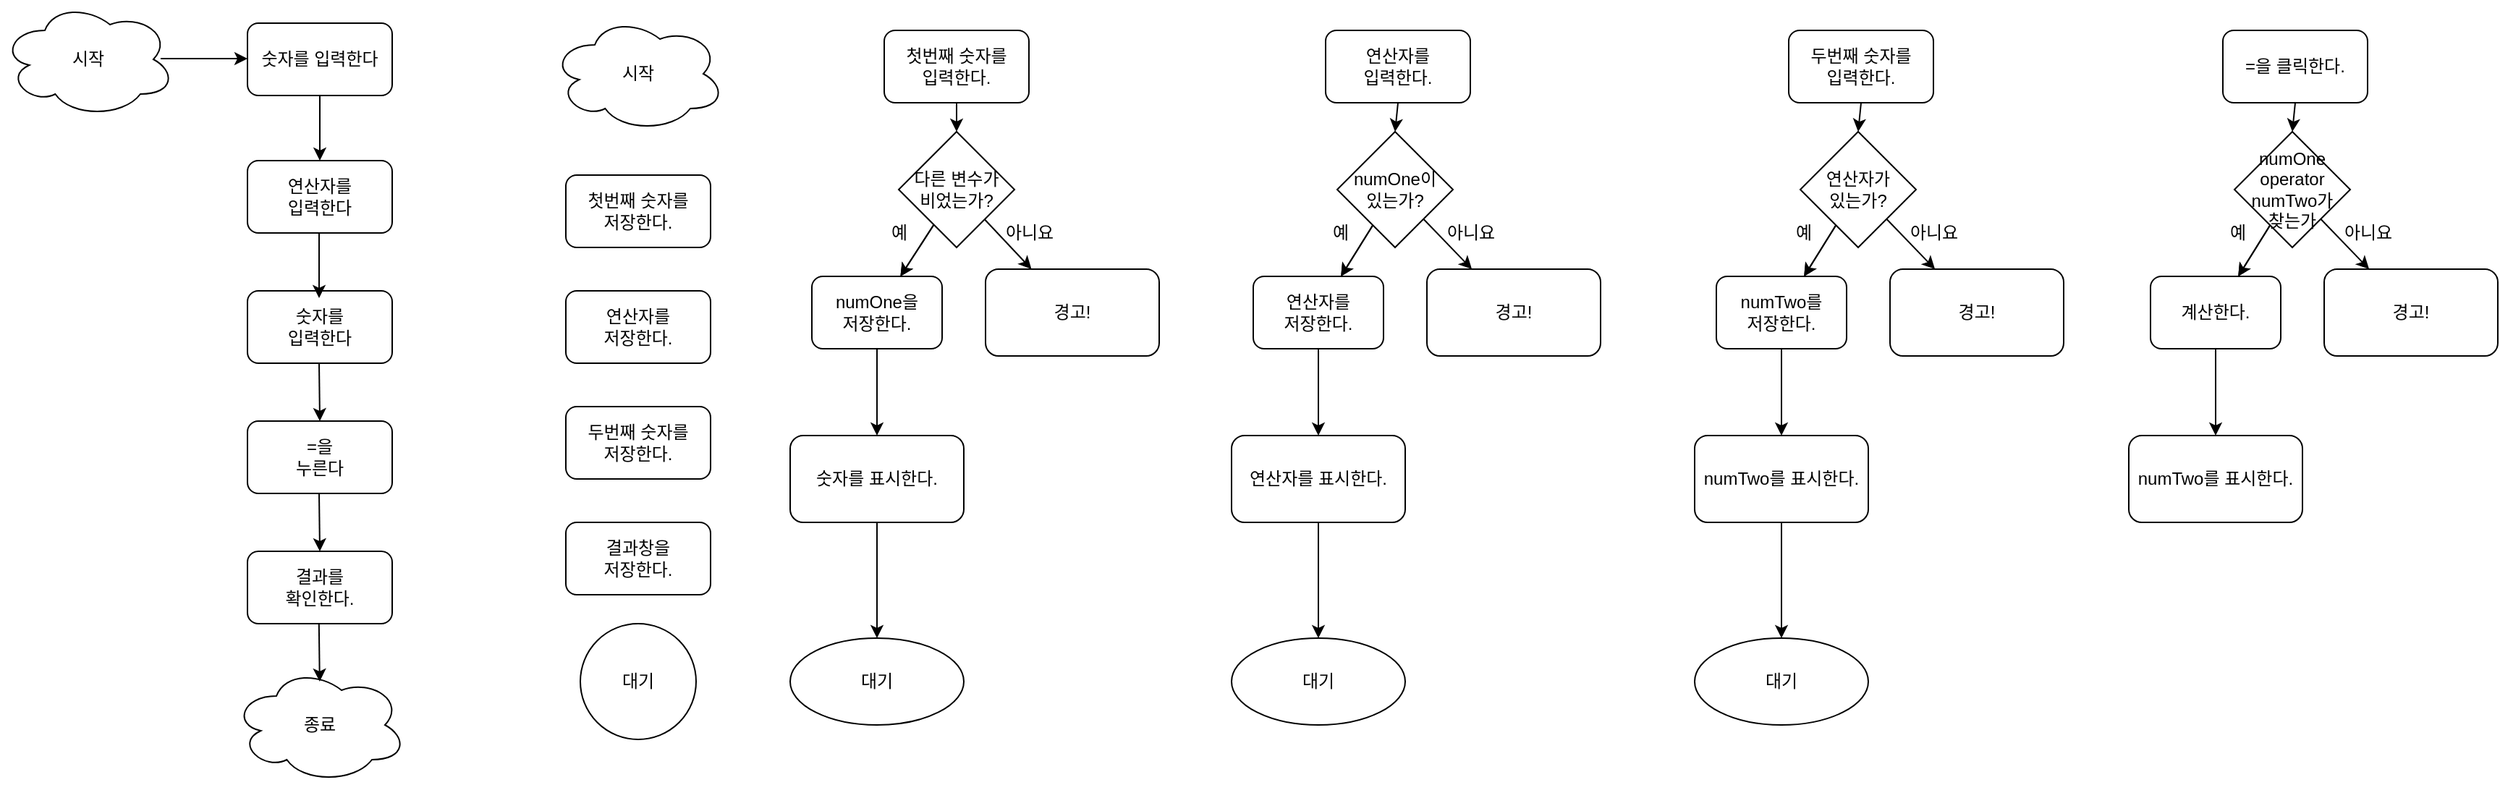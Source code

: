 <mxfile>
    <diagram id="-UuVcLtEokh9mUfcoZl9" name="페이지-1">
        <mxGraphModel dx="866" dy="667" grid="1" gridSize="10" guides="1" tooltips="1" connect="1" arrows="1" fold="1" page="1" pageScale="1" pageWidth="827" pageHeight="1169" math="0" shadow="0">
            <root>
                <mxCell id="0"/>
                <mxCell id="1" parent="0"/>
                <mxCell id="2" value="시작" style="ellipse;shape=cloud;whiteSpace=wrap;html=1;" parent="1" vertex="1">
                    <mxGeometry x="50" y="20" width="120" height="80" as="geometry"/>
                </mxCell>
                <mxCell id="3" value="" style="endArrow=classic;html=1;rounded=0;" parent="1" edge="1">
                    <mxGeometry width="50" height="50" relative="1" as="geometry">
                        <mxPoint x="160.0" y="59.5" as="sourcePoint"/>
                        <mxPoint x="220.0" y="59.5" as="targetPoint"/>
                    </mxGeometry>
                </mxCell>
                <mxCell id="4" value="숫자를 입력한다" style="rounded=1;whiteSpace=wrap;html=1;" parent="1" vertex="1">
                    <mxGeometry x="220" y="35" width="100" height="50" as="geometry"/>
                </mxCell>
                <mxCell id="5" value="연산자를 &lt;br&gt;입력한다" style="rounded=1;whiteSpace=wrap;html=1;" parent="1" vertex="1">
                    <mxGeometry x="220" y="130" width="100" height="50" as="geometry"/>
                </mxCell>
                <mxCell id="6" value="" style="endArrow=classic;html=1;rounded=0;entryX=0.5;entryY=0;entryDx=0;entryDy=0;exitX=0.5;exitY=1;exitDx=0;exitDy=0;" parent="1" source="4" target="5" edge="1">
                    <mxGeometry width="50" height="50" relative="1" as="geometry">
                        <mxPoint x="270" y="90" as="sourcePoint"/>
                        <mxPoint x="269.5" y="130" as="targetPoint"/>
                    </mxGeometry>
                </mxCell>
                <mxCell id="7" value="숫자를&lt;br&gt;입력한다" style="rounded=1;whiteSpace=wrap;html=1;" parent="1" vertex="1">
                    <mxGeometry x="220" y="220" width="100" height="50" as="geometry"/>
                </mxCell>
                <mxCell id="8" value="" style="endArrow=classic;html=1;rounded=0;entryX=0.5;entryY=0;entryDx=0;entryDy=0;exitX=0.5;exitY=1;exitDx=0;exitDy=0;" parent="1" edge="1">
                    <mxGeometry width="50" height="50" relative="1" as="geometry">
                        <mxPoint x="269.5" y="180" as="sourcePoint"/>
                        <mxPoint x="269.5" y="225" as="targetPoint"/>
                    </mxGeometry>
                </mxCell>
                <mxCell id="9" value="" style="endArrow=classic;html=1;rounded=0;entryX=0.5;entryY=0;entryDx=0;entryDy=0;exitX=0.5;exitY=1;exitDx=0;exitDy=0;" parent="1" target="10" edge="1">
                    <mxGeometry width="50" height="50" relative="1" as="geometry">
                        <mxPoint x="269.5" y="270" as="sourcePoint"/>
                        <mxPoint x="269.5" y="315" as="targetPoint"/>
                    </mxGeometry>
                </mxCell>
                <mxCell id="10" value="=을&lt;br&gt;누른다" style="rounded=1;whiteSpace=wrap;html=1;" parent="1" vertex="1">
                    <mxGeometry x="220" y="310" width="100" height="50" as="geometry"/>
                </mxCell>
                <mxCell id="11" value="" style="endArrow=classic;html=1;rounded=0;entryX=0.5;entryY=0;entryDx=0;entryDy=0;exitX=0.5;exitY=1;exitDx=0;exitDy=0;" parent="1" edge="1">
                    <mxGeometry width="50" height="50" relative="1" as="geometry">
                        <mxPoint x="269.5" y="360" as="sourcePoint"/>
                        <mxPoint x="270.0" y="400" as="targetPoint"/>
                    </mxGeometry>
                </mxCell>
                <mxCell id="12" value="결과를&lt;br&gt;확인한다." style="rounded=1;whiteSpace=wrap;html=1;" parent="1" vertex="1">
                    <mxGeometry x="220" y="400" width="100" height="50" as="geometry"/>
                </mxCell>
                <mxCell id="13" value="종료" style="ellipse;shape=cloud;whiteSpace=wrap;html=1;" parent="1" vertex="1">
                    <mxGeometry x="210" y="480" width="120" height="80" as="geometry"/>
                </mxCell>
                <mxCell id="14" value="" style="endArrow=classic;html=1;rounded=0;entryX=0.5;entryY=0;entryDx=0;entryDy=0;exitX=0.5;exitY=1;exitDx=0;exitDy=0;" parent="1" edge="1">
                    <mxGeometry width="50" height="50" relative="1" as="geometry">
                        <mxPoint x="269.41" y="450" as="sourcePoint"/>
                        <mxPoint x="269.91" y="490" as="targetPoint"/>
                    </mxGeometry>
                </mxCell>
                <mxCell id="15" value="시작" style="ellipse;shape=cloud;whiteSpace=wrap;html=1;" parent="1" vertex="1">
                    <mxGeometry x="430" y="30" width="120" height="80" as="geometry"/>
                </mxCell>
                <mxCell id="16" value="첫번째 숫자를&lt;br&gt;저장한다." style="rounded=1;whiteSpace=wrap;html=1;" parent="1" vertex="1">
                    <mxGeometry x="440" y="140" width="100" height="50" as="geometry"/>
                </mxCell>
                <mxCell id="18" value="연산자를&lt;br&gt;저장한다.&lt;span style=&quot;color: rgba(0 , 0 , 0 , 0) ; font-family: monospace ; font-size: 0px&quot;&gt;%3CmxGraphModel%3E%3Croot%3E%3CmxCell%20id%3D%220%22%2F%3E%3CmxCell%20id%3D%221%22%20parent%3D%220%22%2F%3E%3CmxCell%20id%3D%222%22%20value%3D%22%EC%B2%AB%EB%B2%88%EC%A7%B8%20%EC%88%AB%EC%9E%90%EB%A5%BC%26lt%3Bbr%26gt%3B%EC%A0%80%EC%9E%A5%ED%95%9C%EB%8B%A4.%22%20style%3D%22rounded%3D1%3BwhiteSpace%3Dwrap%3Bhtml%3D1%3B%22%20vertex%3D%221%22%20parent%3D%221%22%3E%3CmxGeometry%20x%3D%22490%22%20y%3D%22140%22%20width%3D%22100%22%20height%3D%2250%22%20as%3D%22geometry%22%2F%3E%3C%2FmxCell%3E%3C%2Froot%3E%3C%2FmxGraphModel%3E&lt;/span&gt;" style="rounded=1;whiteSpace=wrap;html=1;" parent="1" vertex="1">
                    <mxGeometry x="440" y="220" width="100" height="50" as="geometry"/>
                </mxCell>
                <mxCell id="19" value="두번째 숫자를&lt;br&gt;저장한다." style="rounded=1;whiteSpace=wrap;html=1;" parent="1" vertex="1">
                    <mxGeometry x="440" y="300" width="100" height="50" as="geometry"/>
                </mxCell>
                <mxCell id="20" value="결과창을&lt;br&gt;저장한다." style="rounded=1;whiteSpace=wrap;html=1;" parent="1" vertex="1">
                    <mxGeometry x="440" y="380" width="100" height="50" as="geometry"/>
                </mxCell>
                <mxCell id="22" value="대기" style="ellipse;whiteSpace=wrap;html=1;aspect=fixed;" parent="1" vertex="1">
                    <mxGeometry x="450" y="450" width="80" height="80" as="geometry"/>
                </mxCell>
                <mxCell id="57" style="edgeStyle=none;html=1;exitX=0.5;exitY=1;exitDx=0;exitDy=0;entryX=0.5;entryY=0;entryDx=0;entryDy=0;" parent="1" source="24" target="25" edge="1">
                    <mxGeometry relative="1" as="geometry"/>
                </mxCell>
                <mxCell id="24" value="첫번째 숫자를&lt;br&gt;입력한다." style="rounded=1;whiteSpace=wrap;html=1;" parent="1" vertex="1">
                    <mxGeometry x="660" y="40" width="100" height="50" as="geometry"/>
                </mxCell>
                <mxCell id="30" value="" style="edgeStyle=none;html=1;" parent="1" source="25" target="29" edge="1">
                    <mxGeometry relative="1" as="geometry"/>
                </mxCell>
                <mxCell id="32" value="" style="edgeStyle=none;html=1;" parent="1" source="25" target="29" edge="1">
                    <mxGeometry relative="1" as="geometry"/>
                </mxCell>
                <mxCell id="34" value="" style="edgeStyle=none;html=1;" parent="1" source="25" target="33" edge="1">
                    <mxGeometry relative="1" as="geometry"/>
                </mxCell>
                <mxCell id="25" value="다른 변수가&lt;br&gt;비었는가?" style="rhombus;whiteSpace=wrap;html=1;" parent="1" vertex="1">
                    <mxGeometry x="670" y="110" width="80" height="80" as="geometry"/>
                </mxCell>
                <mxCell id="37" value="" style="edgeStyle=none;html=1;" parent="1" source="29" target="36" edge="1">
                    <mxGeometry relative="1" as="geometry"/>
                </mxCell>
                <mxCell id="29" value="numOne을&lt;br&gt;저장한다." style="rounded=1;whiteSpace=wrap;html=1;" parent="1" vertex="1">
                    <mxGeometry x="610" y="210" width="90" height="50" as="geometry"/>
                </mxCell>
                <mxCell id="31" value="예" style="text;html=1;align=center;verticalAlign=middle;resizable=0;points=[];autosize=1;strokeColor=none;fillColor=none;" parent="1" vertex="1">
                    <mxGeometry x="655" y="170" width="30" height="20" as="geometry"/>
                </mxCell>
                <mxCell id="33" value="경고!" style="rounded=1;whiteSpace=wrap;html=1;" parent="1" vertex="1">
                    <mxGeometry x="730" y="205" width="120" height="60" as="geometry"/>
                </mxCell>
                <mxCell id="35" value="아니요" style="text;html=1;align=center;verticalAlign=middle;resizable=0;points=[];autosize=1;strokeColor=none;fillColor=none;" parent="1" vertex="1">
                    <mxGeometry x="735" y="170" width="50" height="20" as="geometry"/>
                </mxCell>
                <mxCell id="39" value="" style="edgeStyle=none;html=1;" parent="1" source="36" target="38" edge="1">
                    <mxGeometry relative="1" as="geometry"/>
                </mxCell>
                <mxCell id="36" value="숫자를 표시한다." style="rounded=1;whiteSpace=wrap;html=1;" parent="1" vertex="1">
                    <mxGeometry x="595" y="320" width="120" height="60" as="geometry"/>
                </mxCell>
                <mxCell id="38" value="대기" style="ellipse;whiteSpace=wrap;html=1;rounded=1;" parent="1" vertex="1">
                    <mxGeometry x="595" y="460" width="120" height="60" as="geometry"/>
                </mxCell>
                <mxCell id="56" style="edgeStyle=none;html=1;exitX=0.5;exitY=1;exitDx=0;exitDy=0;entryX=0.5;entryY=0;entryDx=0;entryDy=0;" parent="1" source="43" target="47" edge="1">
                    <mxGeometry relative="1" as="geometry"/>
                </mxCell>
                <mxCell id="43" value="연산자를 &lt;br&gt;입력한다." style="rounded=1;whiteSpace=wrap;html=1;" parent="1" vertex="1">
                    <mxGeometry x="965" y="40" width="100" height="50" as="geometry"/>
                </mxCell>
                <mxCell id="44" value="" style="edgeStyle=none;html=1;" parent="1" source="47" target="49" edge="1">
                    <mxGeometry relative="1" as="geometry"/>
                </mxCell>
                <mxCell id="45" value="" style="edgeStyle=none;html=1;" parent="1" source="47" target="49" edge="1">
                    <mxGeometry relative="1" as="geometry"/>
                </mxCell>
                <mxCell id="46" value="" style="edgeStyle=none;html=1;" parent="1" source="47" target="51" edge="1">
                    <mxGeometry relative="1" as="geometry"/>
                </mxCell>
                <mxCell id="47" value="numOne이&lt;br&gt;있는가?" style="rhombus;whiteSpace=wrap;html=1;" parent="1" vertex="1">
                    <mxGeometry x="973" y="110" width="80" height="80" as="geometry"/>
                </mxCell>
                <mxCell id="48" value="" style="edgeStyle=none;html=1;" parent="1" source="49" target="54" edge="1">
                    <mxGeometry relative="1" as="geometry"/>
                </mxCell>
                <mxCell id="49" value="연산자를&lt;br&gt;저장한다." style="rounded=1;whiteSpace=wrap;html=1;" parent="1" vertex="1">
                    <mxGeometry x="915" y="210" width="90" height="50" as="geometry"/>
                </mxCell>
                <mxCell id="50" value="예" style="text;html=1;align=center;verticalAlign=middle;resizable=0;points=[];autosize=1;strokeColor=none;fillColor=none;" parent="1" vertex="1">
                    <mxGeometry x="960" y="170" width="30" height="20" as="geometry"/>
                </mxCell>
                <mxCell id="51" value="경고!" style="rounded=1;whiteSpace=wrap;html=1;" parent="1" vertex="1">
                    <mxGeometry x="1035" y="205" width="120" height="60" as="geometry"/>
                </mxCell>
                <mxCell id="52" value="아니요" style="text;html=1;align=center;verticalAlign=middle;resizable=0;points=[];autosize=1;strokeColor=none;fillColor=none;" parent="1" vertex="1">
                    <mxGeometry x="1040" y="170" width="50" height="20" as="geometry"/>
                </mxCell>
                <mxCell id="53" value="" style="edgeStyle=none;html=1;" parent="1" source="54" target="55" edge="1">
                    <mxGeometry relative="1" as="geometry"/>
                </mxCell>
                <mxCell id="54" value="연산자를 표시한다." style="rounded=1;whiteSpace=wrap;html=1;" parent="1" vertex="1">
                    <mxGeometry x="900" y="320" width="120" height="60" as="geometry"/>
                </mxCell>
                <mxCell id="55" value="대기" style="ellipse;whiteSpace=wrap;html=1;rounded=1;" parent="1" vertex="1">
                    <mxGeometry x="900" y="460" width="120" height="60" as="geometry"/>
                </mxCell>
                <mxCell id="59" style="edgeStyle=none;html=1;exitX=0.5;exitY=1;exitDx=0;exitDy=0;entryX=0.5;entryY=0;entryDx=0;entryDy=0;" parent="1" source="60" target="64" edge="1">
                    <mxGeometry relative="1" as="geometry"/>
                </mxCell>
                <mxCell id="60" value="두번째 숫자를&lt;br&gt;입력한다." style="rounded=1;whiteSpace=wrap;html=1;" parent="1" vertex="1">
                    <mxGeometry x="1285" y="40" width="100" height="50" as="geometry"/>
                </mxCell>
                <mxCell id="61" value="" style="edgeStyle=none;html=1;" parent="1" source="64" target="66" edge="1">
                    <mxGeometry relative="1" as="geometry"/>
                </mxCell>
                <mxCell id="62" value="" style="edgeStyle=none;html=1;" parent="1" source="64" target="66" edge="1">
                    <mxGeometry relative="1" as="geometry"/>
                </mxCell>
                <mxCell id="63" value="" style="edgeStyle=none;html=1;" parent="1" source="64" target="68" edge="1">
                    <mxGeometry relative="1" as="geometry"/>
                </mxCell>
                <mxCell id="64" value="연산자가&lt;br&gt;있는가?" style="rhombus;whiteSpace=wrap;html=1;" parent="1" vertex="1">
                    <mxGeometry x="1293" y="110" width="80" height="80" as="geometry"/>
                </mxCell>
                <mxCell id="65" value="" style="edgeStyle=none;html=1;" parent="1" source="66" target="71" edge="1">
                    <mxGeometry relative="1" as="geometry"/>
                </mxCell>
                <mxCell id="66" value="numTwo를&lt;br&gt;저장한다." style="rounded=1;whiteSpace=wrap;html=1;" parent="1" vertex="1">
                    <mxGeometry x="1235" y="210" width="90" height="50" as="geometry"/>
                </mxCell>
                <mxCell id="67" value="예" style="text;html=1;align=center;verticalAlign=middle;resizable=0;points=[];autosize=1;strokeColor=none;fillColor=none;" parent="1" vertex="1">
                    <mxGeometry x="1280" y="170" width="30" height="20" as="geometry"/>
                </mxCell>
                <mxCell id="68" value="경고!" style="rounded=1;whiteSpace=wrap;html=1;" parent="1" vertex="1">
                    <mxGeometry x="1355" y="205" width="120" height="60" as="geometry"/>
                </mxCell>
                <mxCell id="69" value="아니요" style="text;html=1;align=center;verticalAlign=middle;resizable=0;points=[];autosize=1;strokeColor=none;fillColor=none;" parent="1" vertex="1">
                    <mxGeometry x="1360" y="170" width="50" height="20" as="geometry"/>
                </mxCell>
                <mxCell id="70" value="" style="edgeStyle=none;html=1;" parent="1" source="71" target="72" edge="1">
                    <mxGeometry relative="1" as="geometry"/>
                </mxCell>
                <mxCell id="71" value="numTwo를 표시한다." style="rounded=1;whiteSpace=wrap;html=1;" parent="1" vertex="1">
                    <mxGeometry x="1220" y="320" width="120" height="60" as="geometry"/>
                </mxCell>
                <mxCell id="72" value="대기" style="ellipse;whiteSpace=wrap;html=1;rounded=1;" parent="1" vertex="1">
                    <mxGeometry x="1220" y="460" width="120" height="60" as="geometry"/>
                </mxCell>
                <mxCell id="73" style="edgeStyle=none;html=1;exitX=0.5;exitY=1;exitDx=0;exitDy=0;entryX=0.5;entryY=0;entryDx=0;entryDy=0;" edge="1" parent="1" source="74" target="78">
                    <mxGeometry relative="1" as="geometry"/>
                </mxCell>
                <mxCell id="74" value="=을 클릭한다." style="rounded=1;whiteSpace=wrap;html=1;" vertex="1" parent="1">
                    <mxGeometry x="1585" y="40" width="100" height="50" as="geometry"/>
                </mxCell>
                <mxCell id="75" value="" style="edgeStyle=none;html=1;" edge="1" parent="1" source="78" target="80">
                    <mxGeometry relative="1" as="geometry"/>
                </mxCell>
                <mxCell id="76" value="" style="edgeStyle=none;html=1;" edge="1" parent="1" source="78" target="80">
                    <mxGeometry relative="1" as="geometry"/>
                </mxCell>
                <mxCell id="77" value="" style="edgeStyle=none;html=1;" edge="1" parent="1" source="78" target="82">
                    <mxGeometry relative="1" as="geometry"/>
                </mxCell>
                <mxCell id="78" value="numOne&lt;br&gt;operator&lt;br&gt;numTwo가&lt;br&gt;찾는가" style="rhombus;whiteSpace=wrap;html=1;" vertex="1" parent="1">
                    <mxGeometry x="1593" y="110" width="80" height="80" as="geometry"/>
                </mxCell>
                <mxCell id="79" value="" style="edgeStyle=none;html=1;" edge="1" parent="1" source="80" target="85">
                    <mxGeometry relative="1" as="geometry"/>
                </mxCell>
                <mxCell id="80" value="계산한다." style="rounded=1;whiteSpace=wrap;html=1;" vertex="1" parent="1">
                    <mxGeometry x="1535" y="210" width="90" height="50" as="geometry"/>
                </mxCell>
                <mxCell id="81" value="예" style="text;html=1;align=center;verticalAlign=middle;resizable=0;points=[];autosize=1;strokeColor=none;fillColor=none;" vertex="1" parent="1">
                    <mxGeometry x="1580" y="170" width="30" height="20" as="geometry"/>
                </mxCell>
                <mxCell id="82" value="경고!" style="rounded=1;whiteSpace=wrap;html=1;" vertex="1" parent="1">
                    <mxGeometry x="1655" y="205" width="120" height="60" as="geometry"/>
                </mxCell>
                <mxCell id="83" value="아니요" style="text;html=1;align=center;verticalAlign=middle;resizable=0;points=[];autosize=1;strokeColor=none;fillColor=none;" vertex="1" parent="1">
                    <mxGeometry x="1660" y="170" width="50" height="20" as="geometry"/>
                </mxCell>
                <mxCell id="85" value="numTwo를 표시한다." style="rounded=1;whiteSpace=wrap;html=1;" vertex="1" parent="1">
                    <mxGeometry x="1520" y="320" width="120" height="60" as="geometry"/>
                </mxCell>
            </root>
        </mxGraphModel>
    </diagram>
</mxfile>